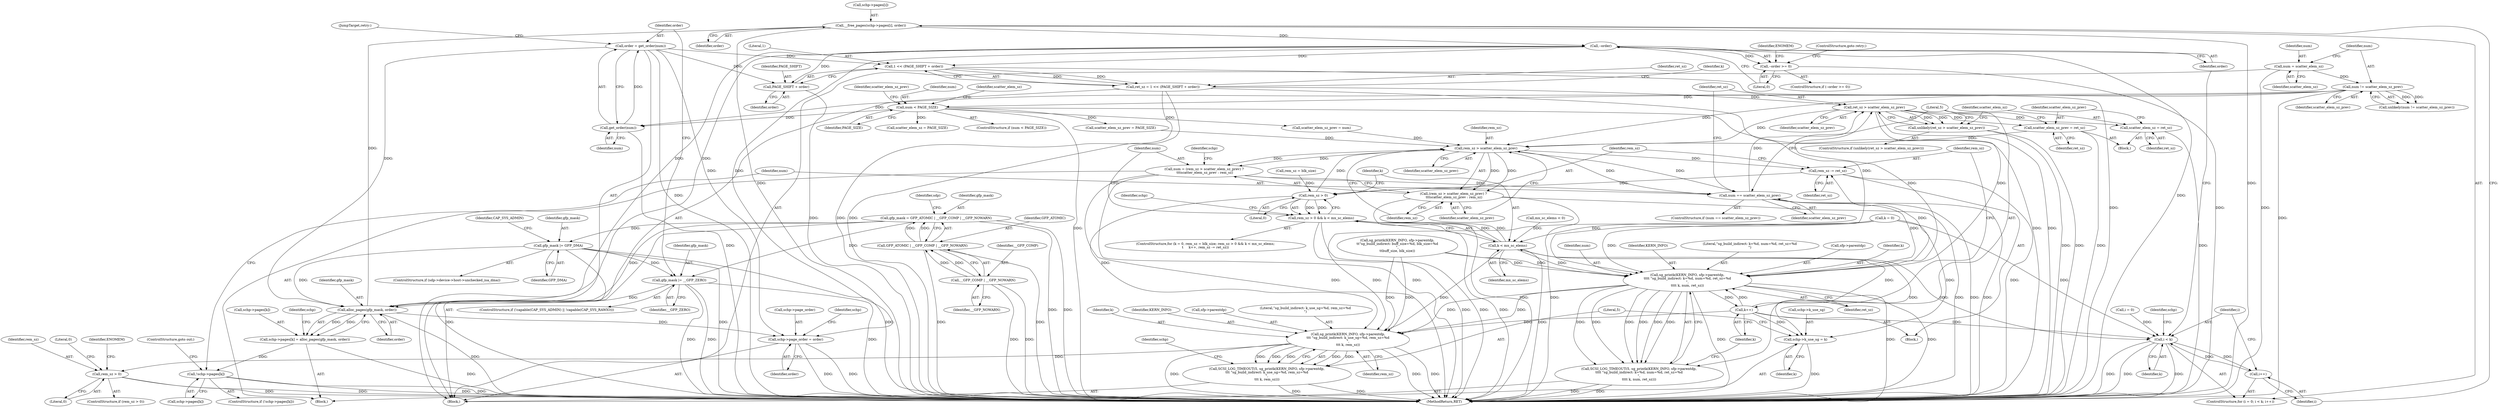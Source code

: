 digraph "0_linux_a45b599ad808c3c982fdcdc12b0b8611c2f92824@pointer" {
"1000364" [label="(Call,__free_pages(schp->pages[i], order))"];
"1000281" [label="(Call,alloc_pages(gfp_mask, order))"];
"1000230" [label="(Call,gfp_mask |= __GFP_ZERO)"];
"1000134" [label="(Call,gfp_mask = GFP_ATOMIC | __GFP_COMP | __GFP_NOWARN)"];
"1000136" [label="(Call,GFP_ATOMIC | __GFP_COMP | __GFP_NOWARN)"];
"1000138" [label="(Call,__GFP_COMP | __GFP_NOWARN)"];
"1000219" [label="(Call,gfp_mask |= GFP_DMA)"];
"1000233" [label="(Call,order = get_order(num))"];
"1000235" [label="(Call,get_order(num))"];
"1000192" [label="(Call,num != scatter_elem_sz_prev)"];
"1000187" [label="(Call,num = scatter_elem_sz)"];
"1000197" [label="(Call,num < PAGE_SIZE)"];
"1000373" [label="(Call,--order)"];
"1000364" [label="(Call,__free_pages(schp->pages[i], order))"];
"1000240" [label="(Call,1 << (PAGE_SHIFT + order))"];
"1000238" [label="(Call,ret_sz = 1 << (PAGE_SHIFT + order))"];
"1000299" [label="(Call,ret_sz > scatter_elem_sz_prev)"];
"1000270" [label="(Call,rem_sz > scatter_elem_sz_prev)"];
"1000263" [label="(Call,rem_sz -= ret_sz)"];
"1000254" [label="(Call,rem_sz > 0)"];
"1000253" [label="(Call,rem_sz > 0 && k < mx_sc_elems)"];
"1000332" [label="(Call,sg_printk(KERN_INFO, sfp->parentdp,\n\t\t\t \"sg_build_indirect: k_use_sg=%d, rem_sz=%d\n\",\n\t\t\t k, rem_sz))"];
"1000330" [label="(Call,SCSI_LOG_TIMEOUT(5, sg_printk(KERN_INFO, sfp->parentdp,\n\t\t\t \"sg_build_indirect: k_use_sg=%d, rem_sz=%d\n\",\n\t\t\t k, rem_sz)))"];
"1000346" [label="(Call,rem_sz > 0)"];
"1000267" [label="(Call,num = (rem_sz > scatter_elem_sz_prev) ?\n \t\t\tscatter_elem_sz_prev : rem_sz)"];
"1000293" [label="(Call,num == scatter_elem_sz_prev)"];
"1000311" [label="(Call,sg_printk(KERN_INFO, sfp->parentdp,\n\t\t\t\t \"sg_build_indirect: k=%d, num=%d, ret_sz=%d\n\",\n\t\t\t\t k, num, ret_sz))"];
"1000261" [label="(Call,k++)"];
"1000257" [label="(Call,k < mx_sc_elems)"];
"1000325" [label="(Call,schp->k_use_sg = k)"];
"1000359" [label="(Call,i < k)"];
"1000362" [label="(Call,i++)"];
"1000309" [label="(Call,SCSI_LOG_TIMEOUT(5, sg_printk(KERN_INFO, sfp->parentdp,\n\t\t\t\t \"sg_build_indirect: k=%d, num=%d, ret_sz=%d\n\",\n\t\t\t\t k, num, ret_sz)))"];
"1000269" [label="(Call,(rem_sz > scatter_elem_sz_prev) ?\n \t\t\tscatter_elem_sz_prev : rem_sz)"];
"1000298" [label="(Call,unlikely(ret_sz > scatter_elem_sz_prev))"];
"1000303" [label="(Call,scatter_elem_sz = ret_sz)"];
"1000306" [label="(Call,scatter_elem_sz_prev = ret_sz)"];
"1000242" [label="(Call,PAGE_SHIFT + order)"];
"1000275" [label="(Call,schp->pages[k] = alloc_pages(gfp_mask, order))"];
"1000285" [label="(Call,!schp->pages[k])"];
"1000320" [label="(Call,schp->page_order = order)"];
"1000372" [label="(Call,--order >= 0)"];
"1000309" [label="(Call,SCSI_LOG_TIMEOUT(5, sg_printk(KERN_INFO, sfp->parentdp,\n\t\t\t\t \"sg_build_indirect: k=%d, num=%d, ret_sz=%d\n\",\n\t\t\t\t k, num, ret_sz)))"];
"1000379" [label="(Identifier,ENOMEM)"];
"1000360" [label="(Identifier,i)"];
"1000339" [label="(Identifier,rem_sz)"];
"1000242" [label="(Call,PAGE_SHIFT + order)"];
"1000311" [label="(Call,sg_printk(KERN_INFO, sfp->parentdp,\n\t\t\t\t \"sg_build_indirect: k=%d, num=%d, ret_sz=%d\n\",\n\t\t\t\t k, num, ret_sz))"];
"1000333" [label="(Identifier,KERN_INFO)"];
"1000376" [label="(ControlStructure,goto retry;)"];
"1000332" [label="(Call,sg_printk(KERN_INFO, sfp->parentdp,\n\t\t\t \"sg_build_indirect: k_use_sg=%d, rem_sz=%d\n\",\n\t\t\t k, rem_sz))"];
"1000193" [label="(Identifier,num)"];
"1000285" [label="(Call,!schp->pages[k])"];
"1000265" [label="(Identifier,ret_sz)"];
"1000258" [label="(Identifier,k)"];
"1000234" [label="(Identifier,order)"];
"1000330" [label="(Call,SCSI_LOG_TIMEOUT(5, sg_printk(KERN_INFO, sfp->parentdp,\n\t\t\t \"sg_build_indirect: k_use_sg=%d, rem_sz=%d\n\",\n\t\t\t k, rem_sz)))"];
"1000295" [label="(Identifier,scatter_elem_sz_prev)"];
"1000364" [label="(Call,__free_pages(schp->pages[i], order))"];
"1000271" [label="(Identifier,rem_sz)"];
"1000318" [label="(Identifier,num)"];
"1000346" [label="(Call,rem_sz > 0)"];
"1000374" [label="(Identifier,order)"];
"1000331" [label="(Literal,5)"];
"1000134" [label="(Call,gfp_mask = GFP_ATOMIC | __GFP_COMP | __GFP_NOWARN)"];
"1000294" [label="(Identifier,num)"];
"1000194" [label="(Identifier,scatter_elem_sz_prev)"];
"1000281" [label="(Call,alloc_pages(gfp_mask, order))"];
"1000373" [label="(Call,--order)"];
"1000255" [label="(Identifier,rem_sz)"];
"1000263" [label="(Call,rem_sz -= ret_sz)"];
"1000276" [label="(Call,schp->pages[k])"];
"1000362" [label="(Call,i++)"];
"1000254" [label="(Call,rem_sz > 0)"];
"1000188" [label="(Identifier,num)"];
"1000351" [label="(Identifier,ENOMEM)"];
"1000260" [label="(Block,)"];
"1000202" [label="(Identifier,scatter_elem_sz)"];
"1000201" [label="(Call,scatter_elem_sz = PAGE_SIZE)"];
"1000139" [label="(Identifier,__GFP_COMP)"];
"1000347" [label="(Identifier,rem_sz)"];
"1000256" [label="(Literal,0)"];
"1000219" [label="(Call,gfp_mask |= GFP_DMA)"];
"1000283" [label="(Identifier,order)"];
"1000192" [label="(Call,num != scatter_elem_sz_prev)"];
"1000286" [label="(Call,schp->pages[k])"];
"1000326" [label="(Call,schp->k_use_sg)"];
"1000240" [label="(Call,1 << (PAGE_SHIFT + order))"];
"1000322" [label="(Identifier,schp)"];
"1000278" [label="(Identifier,schp)"];
"1000189" [label="(Identifier,scatter_elem_sz)"];
"1000222" [label="(ControlStructure,if (!capable(CAP_SYS_ADMIN) || !capable(CAP_SYS_RAWIO)))"];
"1000237" [label="(JumpTarget,retry:)"];
"1000284" [label="(ControlStructure,if (!schp->pages[k]))"];
"1000355" [label="(ControlStructure,for (i = 0; i < k; i++))"];
"1000338" [label="(Identifier,k)"];
"1000245" [label="(ControlStructure,for (k = 0, rem_sz = blk_size; rem_sz > 0 && k < mx_sc_elems;\n\t     k++, rem_sz -= ret_sz))"];
"1000305" [label="(Identifier,ret_sz)"];
"1000269" [label="(Call,(rem_sz > scatter_elem_sz_prev) ?\n \t\t\tscatter_elem_sz_prev : rem_sz)"];
"1000226" [label="(Identifier,CAP_SYS_ADMIN)"];
"1000273" [label="(Identifier,scatter_elem_sz_prev)"];
"1000261" [label="(Call,k++)"];
"1000230" [label="(Call,gfp_mask |= __GFP_ZERO)"];
"1000297" [label="(ControlStructure,if (unlikely(ret_sz > scatter_elem_sz_prev)))"];
"1000253" [label="(Call,rem_sz > 0 && k < mx_sc_elems)"];
"1000292" [label="(ControlStructure,if (num == scatter_elem_sz_prev))"];
"1000312" [label="(Identifier,KERN_INFO)"];
"1000359" [label="(Call,i < k)"];
"1000138" [label="(Call,__GFP_COMP | __GFP_NOWARN)"];
"1000196" [label="(ControlStructure,if (num < PAGE_SIZE))"];
"1000363" [label="(Identifier,i)"];
"1000211" [label="(ControlStructure,if (sdp->device->host->unchecked_isa_dma))"];
"1000291" [label="(ControlStructure,goto out;)"];
"1000110" [label="(Block,)"];
"1000371" [label="(ControlStructure,if (--order >= 0))"];
"1000316" [label="(Literal,\"sg_build_indirect: k=%d, num=%d, ret_sz=%d\n\")"];
"1000262" [label="(Identifier,k)"];
"1000182" [label="(Call,mx_sc_elems < 0)"];
"1000187" [label="(Call,num = scatter_elem_sz)"];
"1000270" [label="(Call,rem_sz > scatter_elem_sz_prev)"];
"1000302" [label="(Block,)"];
"1000327" [label="(Identifier,schp)"];
"1000241" [label="(Literal,1)"];
"1000140" [label="(Identifier,__GFP_NOWARN)"];
"1000232" [label="(Identifier,__GFP_ZERO)"];
"1000209" [label="(Identifier,scatter_elem_sz_prev)"];
"1000372" [label="(Call,--order >= 0)"];
"1000235" [label="(Call,get_order(num))"];
"1000257" [label="(Call,k < mx_sc_elems)"];
"1000236" [label="(Identifier,num)"];
"1000137" [label="(Identifier,GFP_ATOMIC)"];
"1000303" [label="(Call,scatter_elem_sz = ret_sz)"];
"1000221" [label="(Identifier,GFP_DMA)"];
"1000342" [label="(Identifier,schp)"];
"1000282" [label="(Identifier,gfp_mask)"];
"1000319" [label="(Identifier,ret_sz)"];
"1000199" [label="(Identifier,PAGE_SIZE)"];
"1000356" [label="(Call,i = 0)"];
"1000247" [label="(Call,k = 0)"];
"1000204" [label="(Call,scatter_elem_sz_prev = PAGE_SIZE)"];
"1000136" [label="(Call,GFP_ATOMIC | __GFP_COMP | __GFP_NOWARN)"];
"1000143" [label="(Identifier,sdp)"];
"1000293" [label="(Call,num == scatter_elem_sz_prev)"];
"1000167" [label="(Call,sg_printk(KERN_INFO, sfp->parentdp,\n\t\t\"sg_build_indirect: buff_size=%d, blk_size=%d\n\",\n\t\tbuff_size, blk_size))"];
"1000208" [label="(Call,scatter_elem_sz_prev = num)"];
"1000308" [label="(Identifier,ret_sz)"];
"1000324" [label="(Identifier,order)"];
"1000267" [label="(Call,num = (rem_sz > scatter_elem_sz_prev) ?\n \t\t\tscatter_elem_sz_prev : rem_sz)"];
"1000274" [label="(Identifier,rem_sz)"];
"1000298" [label="(Call,unlikely(ret_sz > scatter_elem_sz_prev))"];
"1000238" [label="(Call,ret_sz = 1 << (PAGE_SHIFT + order))"];
"1000191" [label="(Call,unlikely(num != scatter_elem_sz_prev))"];
"1000365" [label="(Call,schp->pages[i])"];
"1000239" [label="(Identifier,ret_sz)"];
"1000272" [label="(Identifier,scatter_elem_sz_prev)"];
"1000264" [label="(Identifier,rem_sz)"];
"1000313" [label="(Call,sfp->parentdp)"];
"1000361" [label="(Identifier,k)"];
"1000266" [label="(Block,)"];
"1000268" [label="(Identifier,num)"];
"1000300" [label="(Identifier,ret_sz)"];
"1000317" [label="(Identifier,k)"];
"1000348" [label="(Literal,0)"];
"1000334" [label="(Call,sfp->parentdp)"];
"1000233" [label="(Call,order = get_order(num))"];
"1000329" [label="(Identifier,k)"];
"1000353" [label="(Literal,0)"];
"1000304" [label="(Identifier,scatter_elem_sz)"];
"1000244" [label="(Identifier,order)"];
"1000380" [label="(MethodReturn,RET)"];
"1000320" [label="(Call,schp->page_order = order)"];
"1000197" [label="(Call,num < PAGE_SIZE)"];
"1000306" [label="(Call,scatter_elem_sz_prev = ret_sz)"];
"1000248" [label="(Identifier,k)"];
"1000250" [label="(Call,rem_sz = blk_size)"];
"1000275" [label="(Call,schp->pages[k] = alloc_pages(gfp_mask, order))"];
"1000288" [label="(Identifier,schp)"];
"1000299" [label="(Call,ret_sz > scatter_elem_sz_prev)"];
"1000243" [label="(Identifier,PAGE_SHIFT)"];
"1000325" [label="(Call,schp->k_use_sg = k)"];
"1000321" [label="(Call,schp->page_order)"];
"1000198" [label="(Identifier,num)"];
"1000135" [label="(Identifier,gfp_mask)"];
"1000220" [label="(Identifier,gfp_mask)"];
"1000259" [label="(Identifier,mx_sc_elems)"];
"1000375" [label="(Literal,0)"];
"1000307" [label="(Identifier,scatter_elem_sz_prev)"];
"1000367" [label="(Identifier,schp)"];
"1000301" [label="(Identifier,scatter_elem_sz_prev)"];
"1000231" [label="(Identifier,gfp_mask)"];
"1000337" [label="(Literal,\"sg_build_indirect: k_use_sg=%d, rem_sz=%d\n\")"];
"1000310" [label="(Literal,5)"];
"1000345" [label="(ControlStructure,if (rem_sz > 0))"];
"1000370" [label="(Identifier,order)"];
"1000364" -> "1000355"  [label="AST: "];
"1000364" -> "1000370"  [label="CFG: "];
"1000365" -> "1000364"  [label="AST: "];
"1000370" -> "1000364"  [label="AST: "];
"1000363" -> "1000364"  [label="CFG: "];
"1000364" -> "1000380"  [label="DDG: "];
"1000364" -> "1000380"  [label="DDG: "];
"1000281" -> "1000364"  [label="DDG: "];
"1000364" -> "1000373"  [label="DDG: "];
"1000281" -> "1000275"  [label="AST: "];
"1000281" -> "1000283"  [label="CFG: "];
"1000282" -> "1000281"  [label="AST: "];
"1000283" -> "1000281"  [label="AST: "];
"1000275" -> "1000281"  [label="CFG: "];
"1000281" -> "1000380"  [label="DDG: "];
"1000281" -> "1000275"  [label="DDG: "];
"1000281" -> "1000275"  [label="DDG: "];
"1000230" -> "1000281"  [label="DDG: "];
"1000134" -> "1000281"  [label="DDG: "];
"1000219" -> "1000281"  [label="DDG: "];
"1000233" -> "1000281"  [label="DDG: "];
"1000373" -> "1000281"  [label="DDG: "];
"1000281" -> "1000320"  [label="DDG: "];
"1000281" -> "1000373"  [label="DDG: "];
"1000230" -> "1000222"  [label="AST: "];
"1000230" -> "1000232"  [label="CFG: "];
"1000231" -> "1000230"  [label="AST: "];
"1000232" -> "1000230"  [label="AST: "];
"1000234" -> "1000230"  [label="CFG: "];
"1000230" -> "1000380"  [label="DDG: "];
"1000230" -> "1000380"  [label="DDG: "];
"1000230" -> "1000380"  [label="DDG: "];
"1000134" -> "1000230"  [label="DDG: "];
"1000219" -> "1000230"  [label="DDG: "];
"1000134" -> "1000110"  [label="AST: "];
"1000134" -> "1000136"  [label="CFG: "];
"1000135" -> "1000134"  [label="AST: "];
"1000136" -> "1000134"  [label="AST: "];
"1000143" -> "1000134"  [label="CFG: "];
"1000134" -> "1000380"  [label="DDG: "];
"1000134" -> "1000380"  [label="DDG: "];
"1000136" -> "1000134"  [label="DDG: "];
"1000136" -> "1000134"  [label="DDG: "];
"1000134" -> "1000219"  [label="DDG: "];
"1000136" -> "1000138"  [label="CFG: "];
"1000137" -> "1000136"  [label="AST: "];
"1000138" -> "1000136"  [label="AST: "];
"1000136" -> "1000380"  [label="DDG: "];
"1000136" -> "1000380"  [label="DDG: "];
"1000138" -> "1000136"  [label="DDG: "];
"1000138" -> "1000136"  [label="DDG: "];
"1000138" -> "1000140"  [label="CFG: "];
"1000139" -> "1000138"  [label="AST: "];
"1000140" -> "1000138"  [label="AST: "];
"1000138" -> "1000380"  [label="DDG: "];
"1000138" -> "1000380"  [label="DDG: "];
"1000219" -> "1000211"  [label="AST: "];
"1000219" -> "1000221"  [label="CFG: "];
"1000220" -> "1000219"  [label="AST: "];
"1000221" -> "1000219"  [label="AST: "];
"1000226" -> "1000219"  [label="CFG: "];
"1000219" -> "1000380"  [label="DDG: "];
"1000219" -> "1000380"  [label="DDG: "];
"1000219" -> "1000380"  [label="DDG: "];
"1000233" -> "1000110"  [label="AST: "];
"1000233" -> "1000235"  [label="CFG: "];
"1000234" -> "1000233"  [label="AST: "];
"1000235" -> "1000233"  [label="AST: "];
"1000237" -> "1000233"  [label="CFG: "];
"1000233" -> "1000380"  [label="DDG: "];
"1000235" -> "1000233"  [label="DDG: "];
"1000233" -> "1000240"  [label="DDG: "];
"1000233" -> "1000242"  [label="DDG: "];
"1000233" -> "1000320"  [label="DDG: "];
"1000235" -> "1000236"  [label="CFG: "];
"1000236" -> "1000235"  [label="AST: "];
"1000235" -> "1000380"  [label="DDG: "];
"1000192" -> "1000235"  [label="DDG: "];
"1000197" -> "1000235"  [label="DDG: "];
"1000192" -> "1000191"  [label="AST: "];
"1000192" -> "1000194"  [label="CFG: "];
"1000193" -> "1000192"  [label="AST: "];
"1000194" -> "1000192"  [label="AST: "];
"1000191" -> "1000192"  [label="CFG: "];
"1000192" -> "1000380"  [label="DDG: "];
"1000192" -> "1000191"  [label="DDG: "];
"1000192" -> "1000191"  [label="DDG: "];
"1000187" -> "1000192"  [label="DDG: "];
"1000192" -> "1000197"  [label="DDG: "];
"1000192" -> "1000270"  [label="DDG: "];
"1000187" -> "1000110"  [label="AST: "];
"1000187" -> "1000189"  [label="CFG: "];
"1000188" -> "1000187"  [label="AST: "];
"1000189" -> "1000187"  [label="AST: "];
"1000193" -> "1000187"  [label="CFG: "];
"1000187" -> "1000380"  [label="DDG: "];
"1000197" -> "1000196"  [label="AST: "];
"1000197" -> "1000199"  [label="CFG: "];
"1000198" -> "1000197"  [label="AST: "];
"1000199" -> "1000197"  [label="AST: "];
"1000202" -> "1000197"  [label="CFG: "];
"1000209" -> "1000197"  [label="CFG: "];
"1000197" -> "1000380"  [label="DDG: "];
"1000197" -> "1000380"  [label="DDG: "];
"1000197" -> "1000201"  [label="DDG: "];
"1000197" -> "1000204"  [label="DDG: "];
"1000197" -> "1000208"  [label="DDG: "];
"1000373" -> "1000372"  [label="AST: "];
"1000373" -> "1000374"  [label="CFG: "];
"1000374" -> "1000373"  [label="AST: "];
"1000375" -> "1000373"  [label="CFG: "];
"1000373" -> "1000380"  [label="DDG: "];
"1000373" -> "1000240"  [label="DDG: "];
"1000373" -> "1000242"  [label="DDG: "];
"1000373" -> "1000320"  [label="DDG: "];
"1000373" -> "1000372"  [label="DDG: "];
"1000240" -> "1000238"  [label="AST: "];
"1000240" -> "1000242"  [label="CFG: "];
"1000241" -> "1000240"  [label="AST: "];
"1000242" -> "1000240"  [label="AST: "];
"1000238" -> "1000240"  [label="CFG: "];
"1000240" -> "1000380"  [label="DDG: "];
"1000240" -> "1000238"  [label="DDG: "];
"1000240" -> "1000238"  [label="DDG: "];
"1000238" -> "1000110"  [label="AST: "];
"1000239" -> "1000238"  [label="AST: "];
"1000248" -> "1000238"  [label="CFG: "];
"1000238" -> "1000380"  [label="DDG: "];
"1000238" -> "1000380"  [label="DDG: "];
"1000238" -> "1000299"  [label="DDG: "];
"1000238" -> "1000311"  [label="DDG: "];
"1000299" -> "1000298"  [label="AST: "];
"1000299" -> "1000301"  [label="CFG: "];
"1000300" -> "1000299"  [label="AST: "];
"1000301" -> "1000299"  [label="AST: "];
"1000298" -> "1000299"  [label="CFG: "];
"1000299" -> "1000380"  [label="DDG: "];
"1000299" -> "1000270"  [label="DDG: "];
"1000299" -> "1000298"  [label="DDG: "];
"1000299" -> "1000298"  [label="DDG: "];
"1000311" -> "1000299"  [label="DDG: "];
"1000293" -> "1000299"  [label="DDG: "];
"1000299" -> "1000303"  [label="DDG: "];
"1000299" -> "1000306"  [label="DDG: "];
"1000299" -> "1000311"  [label="DDG: "];
"1000270" -> "1000269"  [label="AST: "];
"1000270" -> "1000272"  [label="CFG: "];
"1000271" -> "1000270"  [label="AST: "];
"1000272" -> "1000270"  [label="AST: "];
"1000273" -> "1000270"  [label="CFG: "];
"1000274" -> "1000270"  [label="CFG: "];
"1000270" -> "1000263"  [label="DDG: "];
"1000270" -> "1000267"  [label="DDG: "];
"1000270" -> "1000267"  [label="DDG: "];
"1000254" -> "1000270"  [label="DDG: "];
"1000208" -> "1000270"  [label="DDG: "];
"1000306" -> "1000270"  [label="DDG: "];
"1000204" -> "1000270"  [label="DDG: "];
"1000293" -> "1000270"  [label="DDG: "];
"1000270" -> "1000269"  [label="DDG: "];
"1000270" -> "1000269"  [label="DDG: "];
"1000270" -> "1000293"  [label="DDG: "];
"1000263" -> "1000260"  [label="AST: "];
"1000263" -> "1000265"  [label="CFG: "];
"1000264" -> "1000263"  [label="AST: "];
"1000265" -> "1000263"  [label="AST: "];
"1000255" -> "1000263"  [label="CFG: "];
"1000263" -> "1000380"  [label="DDG: "];
"1000263" -> "1000254"  [label="DDG: "];
"1000311" -> "1000263"  [label="DDG: "];
"1000254" -> "1000253"  [label="AST: "];
"1000254" -> "1000256"  [label="CFG: "];
"1000255" -> "1000254"  [label="AST: "];
"1000256" -> "1000254"  [label="AST: "];
"1000258" -> "1000254"  [label="CFG: "];
"1000253" -> "1000254"  [label="CFG: "];
"1000254" -> "1000253"  [label="DDG: "];
"1000254" -> "1000253"  [label="DDG: "];
"1000250" -> "1000254"  [label="DDG: "];
"1000254" -> "1000332"  [label="DDG: "];
"1000253" -> "1000245"  [label="AST: "];
"1000253" -> "1000257"  [label="CFG: "];
"1000257" -> "1000253"  [label="AST: "];
"1000268" -> "1000253"  [label="CFG: "];
"1000322" -> "1000253"  [label="CFG: "];
"1000253" -> "1000380"  [label="DDG: "];
"1000253" -> "1000380"  [label="DDG: "];
"1000253" -> "1000380"  [label="DDG: "];
"1000257" -> "1000253"  [label="DDG: "];
"1000257" -> "1000253"  [label="DDG: "];
"1000332" -> "1000330"  [label="AST: "];
"1000332" -> "1000339"  [label="CFG: "];
"1000333" -> "1000332"  [label="AST: "];
"1000334" -> "1000332"  [label="AST: "];
"1000337" -> "1000332"  [label="AST: "];
"1000338" -> "1000332"  [label="AST: "];
"1000339" -> "1000332"  [label="AST: "];
"1000330" -> "1000332"  [label="CFG: "];
"1000332" -> "1000380"  [label="DDG: "];
"1000332" -> "1000380"  [label="DDG: "];
"1000332" -> "1000380"  [label="DDG: "];
"1000332" -> "1000330"  [label="DDG: "];
"1000332" -> "1000330"  [label="DDG: "];
"1000332" -> "1000330"  [label="DDG: "];
"1000332" -> "1000330"  [label="DDG: "];
"1000332" -> "1000330"  [label="DDG: "];
"1000167" -> "1000332"  [label="DDG: "];
"1000167" -> "1000332"  [label="DDG: "];
"1000311" -> "1000332"  [label="DDG: "];
"1000311" -> "1000332"  [label="DDG: "];
"1000247" -> "1000332"  [label="DDG: "];
"1000257" -> "1000332"  [label="DDG: "];
"1000261" -> "1000332"  [label="DDG: "];
"1000332" -> "1000346"  [label="DDG: "];
"1000330" -> "1000110"  [label="AST: "];
"1000331" -> "1000330"  [label="AST: "];
"1000342" -> "1000330"  [label="CFG: "];
"1000330" -> "1000380"  [label="DDG: "];
"1000330" -> "1000380"  [label="DDG: "];
"1000346" -> "1000345"  [label="AST: "];
"1000346" -> "1000348"  [label="CFG: "];
"1000347" -> "1000346"  [label="AST: "];
"1000348" -> "1000346"  [label="AST: "];
"1000351" -> "1000346"  [label="CFG: "];
"1000353" -> "1000346"  [label="CFG: "];
"1000346" -> "1000380"  [label="DDG: "];
"1000346" -> "1000380"  [label="DDG: "];
"1000267" -> "1000266"  [label="AST: "];
"1000267" -> "1000269"  [label="CFG: "];
"1000268" -> "1000267"  [label="AST: "];
"1000269" -> "1000267"  [label="AST: "];
"1000278" -> "1000267"  [label="CFG: "];
"1000267" -> "1000380"  [label="DDG: "];
"1000267" -> "1000380"  [label="DDG: "];
"1000267" -> "1000293"  [label="DDG: "];
"1000293" -> "1000292"  [label="AST: "];
"1000293" -> "1000295"  [label="CFG: "];
"1000294" -> "1000293"  [label="AST: "];
"1000295" -> "1000293"  [label="AST: "];
"1000300" -> "1000293"  [label="CFG: "];
"1000310" -> "1000293"  [label="CFG: "];
"1000293" -> "1000380"  [label="DDG: "];
"1000293" -> "1000380"  [label="DDG: "];
"1000293" -> "1000311"  [label="DDG: "];
"1000311" -> "1000309"  [label="AST: "];
"1000311" -> "1000319"  [label="CFG: "];
"1000312" -> "1000311"  [label="AST: "];
"1000313" -> "1000311"  [label="AST: "];
"1000316" -> "1000311"  [label="AST: "];
"1000317" -> "1000311"  [label="AST: "];
"1000318" -> "1000311"  [label="AST: "];
"1000319" -> "1000311"  [label="AST: "];
"1000309" -> "1000311"  [label="CFG: "];
"1000311" -> "1000380"  [label="DDG: "];
"1000311" -> "1000380"  [label="DDG: "];
"1000311" -> "1000380"  [label="DDG: "];
"1000311" -> "1000261"  [label="DDG: "];
"1000311" -> "1000309"  [label="DDG: "];
"1000311" -> "1000309"  [label="DDG: "];
"1000311" -> "1000309"  [label="DDG: "];
"1000311" -> "1000309"  [label="DDG: "];
"1000311" -> "1000309"  [label="DDG: "];
"1000311" -> "1000309"  [label="DDG: "];
"1000167" -> "1000311"  [label="DDG: "];
"1000167" -> "1000311"  [label="DDG: "];
"1000247" -> "1000311"  [label="DDG: "];
"1000257" -> "1000311"  [label="DDG: "];
"1000261" -> "1000311"  [label="DDG: "];
"1000261" -> "1000260"  [label="AST: "];
"1000261" -> "1000262"  [label="CFG: "];
"1000262" -> "1000261"  [label="AST: "];
"1000264" -> "1000261"  [label="CFG: "];
"1000261" -> "1000257"  [label="DDG: "];
"1000261" -> "1000325"  [label="DDG: "];
"1000261" -> "1000359"  [label="DDG: "];
"1000257" -> "1000259"  [label="CFG: "];
"1000258" -> "1000257"  [label="AST: "];
"1000259" -> "1000257"  [label="AST: "];
"1000257" -> "1000380"  [label="DDG: "];
"1000247" -> "1000257"  [label="DDG: "];
"1000182" -> "1000257"  [label="DDG: "];
"1000257" -> "1000325"  [label="DDG: "];
"1000257" -> "1000359"  [label="DDG: "];
"1000325" -> "1000110"  [label="AST: "];
"1000325" -> "1000329"  [label="CFG: "];
"1000326" -> "1000325"  [label="AST: "];
"1000329" -> "1000325"  [label="AST: "];
"1000331" -> "1000325"  [label="CFG: "];
"1000325" -> "1000380"  [label="DDG: "];
"1000247" -> "1000325"  [label="DDG: "];
"1000359" -> "1000355"  [label="AST: "];
"1000359" -> "1000361"  [label="CFG: "];
"1000360" -> "1000359"  [label="AST: "];
"1000361" -> "1000359"  [label="AST: "];
"1000367" -> "1000359"  [label="CFG: "];
"1000374" -> "1000359"  [label="CFG: "];
"1000359" -> "1000380"  [label="DDG: "];
"1000359" -> "1000380"  [label="DDG: "];
"1000359" -> "1000380"  [label="DDG: "];
"1000356" -> "1000359"  [label="DDG: "];
"1000362" -> "1000359"  [label="DDG: "];
"1000247" -> "1000359"  [label="DDG: "];
"1000359" -> "1000362"  [label="DDG: "];
"1000362" -> "1000355"  [label="AST: "];
"1000362" -> "1000363"  [label="CFG: "];
"1000363" -> "1000362"  [label="AST: "];
"1000360" -> "1000362"  [label="CFG: "];
"1000309" -> "1000266"  [label="AST: "];
"1000310" -> "1000309"  [label="AST: "];
"1000262" -> "1000309"  [label="CFG: "];
"1000309" -> "1000380"  [label="DDG: "];
"1000309" -> "1000380"  [label="DDG: "];
"1000269" -> "1000273"  [label="CFG: "];
"1000269" -> "1000274"  [label="CFG: "];
"1000273" -> "1000269"  [label="AST: "];
"1000274" -> "1000269"  [label="AST: "];
"1000269" -> "1000380"  [label="DDG: "];
"1000269" -> "1000380"  [label="DDG: "];
"1000269" -> "1000380"  [label="DDG: "];
"1000298" -> "1000297"  [label="AST: "];
"1000304" -> "1000298"  [label="CFG: "];
"1000310" -> "1000298"  [label="CFG: "];
"1000298" -> "1000380"  [label="DDG: "];
"1000298" -> "1000380"  [label="DDG: "];
"1000303" -> "1000302"  [label="AST: "];
"1000303" -> "1000305"  [label="CFG: "];
"1000304" -> "1000303"  [label="AST: "];
"1000305" -> "1000303"  [label="AST: "];
"1000307" -> "1000303"  [label="CFG: "];
"1000303" -> "1000380"  [label="DDG: "];
"1000306" -> "1000302"  [label="AST: "];
"1000306" -> "1000308"  [label="CFG: "];
"1000307" -> "1000306"  [label="AST: "];
"1000308" -> "1000306"  [label="AST: "];
"1000310" -> "1000306"  [label="CFG: "];
"1000306" -> "1000380"  [label="DDG: "];
"1000242" -> "1000244"  [label="CFG: "];
"1000243" -> "1000242"  [label="AST: "];
"1000244" -> "1000242"  [label="AST: "];
"1000242" -> "1000380"  [label="DDG: "];
"1000275" -> "1000266"  [label="AST: "];
"1000276" -> "1000275"  [label="AST: "];
"1000288" -> "1000275"  [label="CFG: "];
"1000275" -> "1000380"  [label="DDG: "];
"1000275" -> "1000285"  [label="DDG: "];
"1000285" -> "1000284"  [label="AST: "];
"1000285" -> "1000286"  [label="CFG: "];
"1000286" -> "1000285"  [label="AST: "];
"1000291" -> "1000285"  [label="CFG: "];
"1000294" -> "1000285"  [label="CFG: "];
"1000285" -> "1000380"  [label="DDG: "];
"1000285" -> "1000380"  [label="DDG: "];
"1000320" -> "1000110"  [label="AST: "];
"1000320" -> "1000324"  [label="CFG: "];
"1000321" -> "1000320"  [label="AST: "];
"1000324" -> "1000320"  [label="AST: "];
"1000327" -> "1000320"  [label="CFG: "];
"1000320" -> "1000380"  [label="DDG: "];
"1000320" -> "1000380"  [label="DDG: "];
"1000372" -> "1000371"  [label="AST: "];
"1000372" -> "1000375"  [label="CFG: "];
"1000375" -> "1000372"  [label="AST: "];
"1000376" -> "1000372"  [label="CFG: "];
"1000379" -> "1000372"  [label="CFG: "];
"1000372" -> "1000380"  [label="DDG: "];
}
